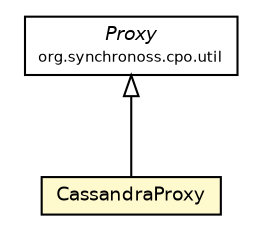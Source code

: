 #!/usr/local/bin/dot
#
# Class diagram 
# Generated by UMLGraph version 5.1 (http://www.umlgraph.org/)
#

digraph G {
	edge [fontname="Helvetica",fontsize=10,labelfontname="Helvetica",labelfontsize=10];
	node [fontname="Helvetica",fontsize=10,shape=plaintext];
	nodesep=0.25;
	ranksep=0.5;
	// org.synchronoss.cpo.util.Proxy
	c3614 [label=<<table title="org.synchronoss.cpo.util.Proxy" border="0" cellborder="1" cellspacing="0" cellpadding="2" port="p" href="../Proxy.html">
		<tr><td><table border="0" cellspacing="0" cellpadding="1">
<tr><td align="center" balign="center"><font face="Helvetica-Oblique"> Proxy </font></td></tr>
<tr><td align="center" balign="center"><font point-size="7.0"> org.synchronoss.cpo.util </font></td></tr>
		</table></td></tr>
		</table>>, fontname="Helvetica", fontcolor="black", fontsize=9.0];
	// org.synchronoss.cpo.util.cassandra.CassandraProxy
	c3645 [label=<<table title="org.synchronoss.cpo.util.cassandra.CassandraProxy" border="0" cellborder="1" cellspacing="0" cellpadding="2" port="p" bgcolor="lemonChiffon" href="./CassandraProxy.html">
		<tr><td><table border="0" cellspacing="0" cellpadding="1">
<tr><td align="center" balign="center"> CassandraProxy </td></tr>
		</table></td></tr>
		</table>>, fontname="Helvetica", fontcolor="black", fontsize=9.0];
	//org.synchronoss.cpo.util.cassandra.CassandraProxy extends org.synchronoss.cpo.util.Proxy
	c3614:p -> c3645:p [dir=back,arrowtail=empty];
}

